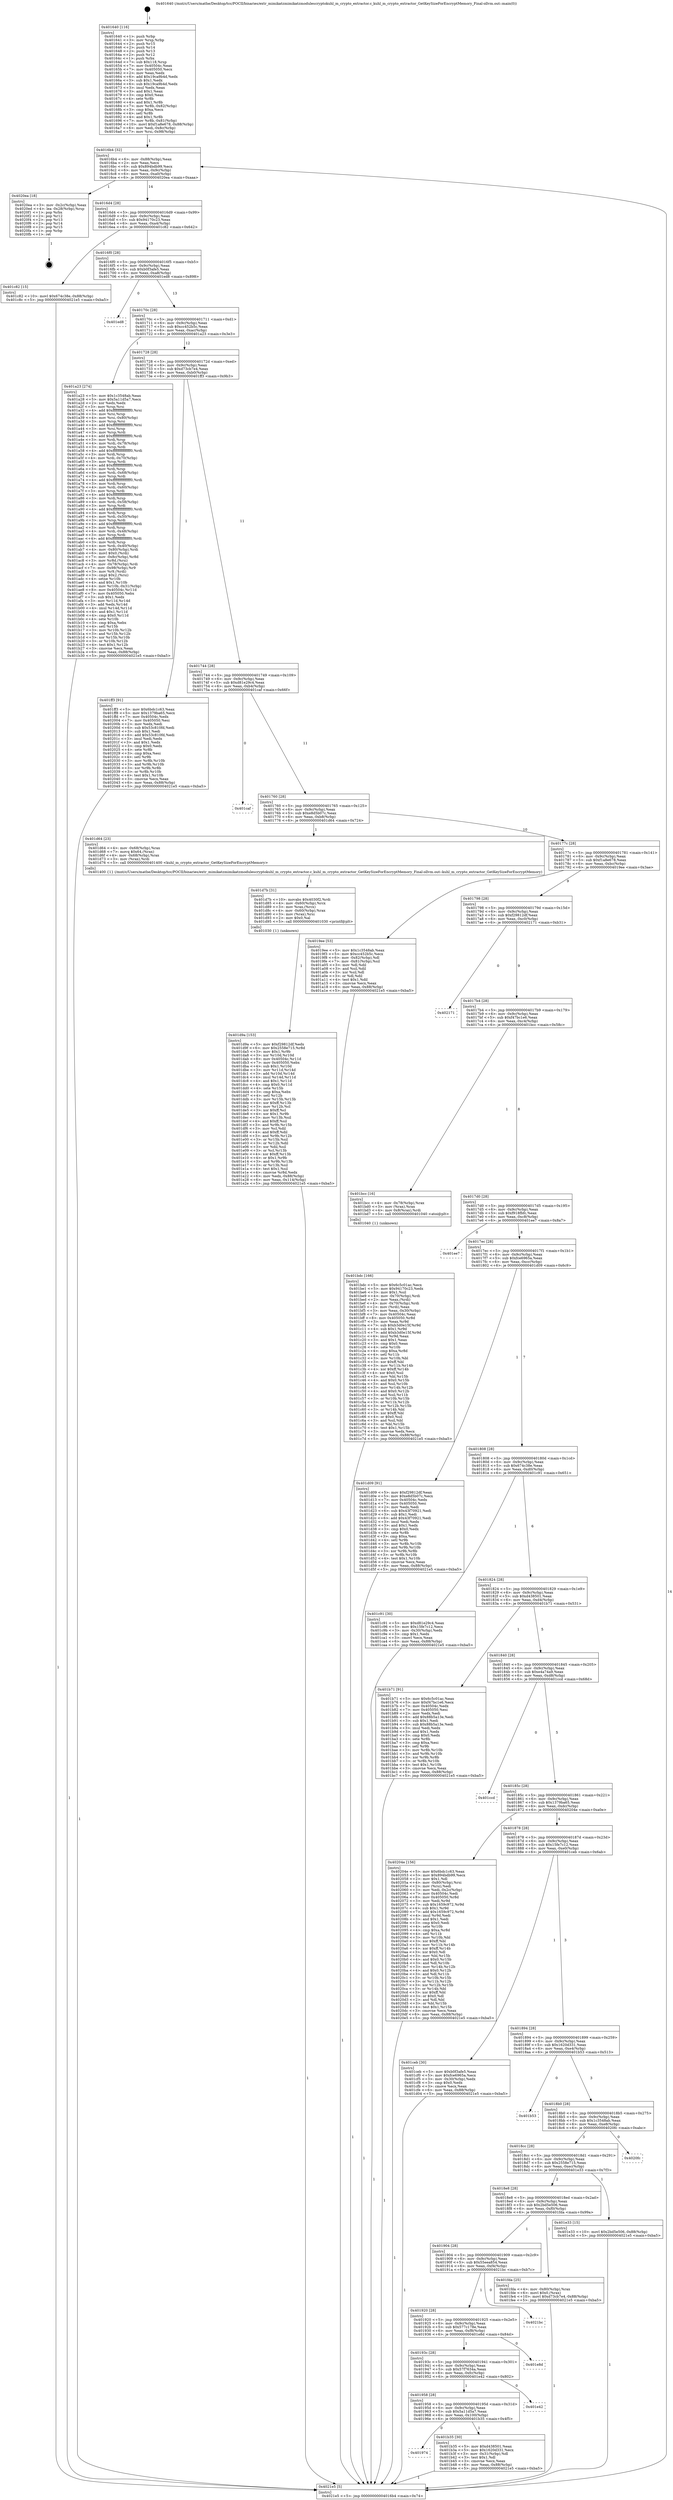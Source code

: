 digraph "0x401640" {
  label = "0x401640 (/mnt/c/Users/mathe/Desktop/tcc/POCII/binaries/extr_mimikatzmimikatzmodulescryptokuhl_m_crypto_extractor.c_kuhl_m_crypto_extractor_GetKeySizeForEncryptMemory_Final-ollvm.out::main(0))"
  labelloc = "t"
  node[shape=record]

  Entry [label="",width=0.3,height=0.3,shape=circle,fillcolor=black,style=filled]
  "0x4016b4" [label="{
     0x4016b4 [32]\l
     | [instrs]\l
     &nbsp;&nbsp;0x4016b4 \<+6\>: mov -0x88(%rbp),%eax\l
     &nbsp;&nbsp;0x4016ba \<+2\>: mov %eax,%ecx\l
     &nbsp;&nbsp;0x4016bc \<+6\>: sub $0x894bdb99,%ecx\l
     &nbsp;&nbsp;0x4016c2 \<+6\>: mov %eax,-0x9c(%rbp)\l
     &nbsp;&nbsp;0x4016c8 \<+6\>: mov %ecx,-0xa0(%rbp)\l
     &nbsp;&nbsp;0x4016ce \<+6\>: je 00000000004020ea \<main+0xaaa\>\l
  }"]
  "0x4020ea" [label="{
     0x4020ea [18]\l
     | [instrs]\l
     &nbsp;&nbsp;0x4020ea \<+3\>: mov -0x2c(%rbp),%eax\l
     &nbsp;&nbsp;0x4020ed \<+4\>: lea -0x28(%rbp),%rsp\l
     &nbsp;&nbsp;0x4020f1 \<+1\>: pop %rbx\l
     &nbsp;&nbsp;0x4020f2 \<+2\>: pop %r12\l
     &nbsp;&nbsp;0x4020f4 \<+2\>: pop %r13\l
     &nbsp;&nbsp;0x4020f6 \<+2\>: pop %r14\l
     &nbsp;&nbsp;0x4020f8 \<+2\>: pop %r15\l
     &nbsp;&nbsp;0x4020fa \<+1\>: pop %rbp\l
     &nbsp;&nbsp;0x4020fb \<+1\>: ret\l
  }"]
  "0x4016d4" [label="{
     0x4016d4 [28]\l
     | [instrs]\l
     &nbsp;&nbsp;0x4016d4 \<+5\>: jmp 00000000004016d9 \<main+0x99\>\l
     &nbsp;&nbsp;0x4016d9 \<+6\>: mov -0x9c(%rbp),%eax\l
     &nbsp;&nbsp;0x4016df \<+5\>: sub $0x94170c23,%eax\l
     &nbsp;&nbsp;0x4016e4 \<+6\>: mov %eax,-0xa4(%rbp)\l
     &nbsp;&nbsp;0x4016ea \<+6\>: je 0000000000401c82 \<main+0x642\>\l
  }"]
  Exit [label="",width=0.3,height=0.3,shape=circle,fillcolor=black,style=filled,peripheries=2]
  "0x401c82" [label="{
     0x401c82 [15]\l
     | [instrs]\l
     &nbsp;&nbsp;0x401c82 \<+10\>: movl $0x674c38e,-0x88(%rbp)\l
     &nbsp;&nbsp;0x401c8c \<+5\>: jmp 00000000004021e5 \<main+0xba5\>\l
  }"]
  "0x4016f0" [label="{
     0x4016f0 [28]\l
     | [instrs]\l
     &nbsp;&nbsp;0x4016f0 \<+5\>: jmp 00000000004016f5 \<main+0xb5\>\l
     &nbsp;&nbsp;0x4016f5 \<+6\>: mov -0x9c(%rbp),%eax\l
     &nbsp;&nbsp;0x4016fb \<+5\>: sub $0xb0f3afe5,%eax\l
     &nbsp;&nbsp;0x401700 \<+6\>: mov %eax,-0xa8(%rbp)\l
     &nbsp;&nbsp;0x401706 \<+6\>: je 0000000000401ed8 \<main+0x898\>\l
  }"]
  "0x401d9a" [label="{
     0x401d9a [153]\l
     | [instrs]\l
     &nbsp;&nbsp;0x401d9a \<+5\>: mov $0xf29812df,%edx\l
     &nbsp;&nbsp;0x401d9f \<+6\>: mov $0x2558e715,%r8d\l
     &nbsp;&nbsp;0x401da5 \<+3\>: mov $0x1,%r9b\l
     &nbsp;&nbsp;0x401da8 \<+3\>: xor %r10d,%r10d\l
     &nbsp;&nbsp;0x401dab \<+8\>: mov 0x40504c,%r11d\l
     &nbsp;&nbsp;0x401db3 \<+7\>: mov 0x405050,%ebx\l
     &nbsp;&nbsp;0x401dba \<+4\>: sub $0x1,%r10d\l
     &nbsp;&nbsp;0x401dbe \<+3\>: mov %r11d,%r14d\l
     &nbsp;&nbsp;0x401dc1 \<+3\>: add %r10d,%r14d\l
     &nbsp;&nbsp;0x401dc4 \<+4\>: imul %r14d,%r11d\l
     &nbsp;&nbsp;0x401dc8 \<+4\>: and $0x1,%r11d\l
     &nbsp;&nbsp;0x401dcc \<+4\>: cmp $0x0,%r11d\l
     &nbsp;&nbsp;0x401dd0 \<+4\>: sete %r15b\l
     &nbsp;&nbsp;0x401dd4 \<+3\>: cmp $0xa,%ebx\l
     &nbsp;&nbsp;0x401dd7 \<+4\>: setl %r12b\l
     &nbsp;&nbsp;0x401ddb \<+3\>: mov %r15b,%r13b\l
     &nbsp;&nbsp;0x401dde \<+4\>: xor $0xff,%r13b\l
     &nbsp;&nbsp;0x401de2 \<+3\>: mov %r12b,%cl\l
     &nbsp;&nbsp;0x401de5 \<+3\>: xor $0xff,%cl\l
     &nbsp;&nbsp;0x401de8 \<+4\>: xor $0x1,%r9b\l
     &nbsp;&nbsp;0x401dec \<+3\>: mov %r13b,%sil\l
     &nbsp;&nbsp;0x401def \<+4\>: and $0xff,%sil\l
     &nbsp;&nbsp;0x401df3 \<+3\>: and %r9b,%r15b\l
     &nbsp;&nbsp;0x401df6 \<+3\>: mov %cl,%dil\l
     &nbsp;&nbsp;0x401df9 \<+4\>: and $0xff,%dil\l
     &nbsp;&nbsp;0x401dfd \<+3\>: and %r9b,%r12b\l
     &nbsp;&nbsp;0x401e00 \<+3\>: or %r15b,%sil\l
     &nbsp;&nbsp;0x401e03 \<+3\>: or %r12b,%dil\l
     &nbsp;&nbsp;0x401e06 \<+3\>: xor %dil,%sil\l
     &nbsp;&nbsp;0x401e09 \<+3\>: or %cl,%r13b\l
     &nbsp;&nbsp;0x401e0c \<+4\>: xor $0xff,%r13b\l
     &nbsp;&nbsp;0x401e10 \<+4\>: or $0x1,%r9b\l
     &nbsp;&nbsp;0x401e14 \<+3\>: and %r9b,%r13b\l
     &nbsp;&nbsp;0x401e17 \<+3\>: or %r13b,%sil\l
     &nbsp;&nbsp;0x401e1a \<+4\>: test $0x1,%sil\l
     &nbsp;&nbsp;0x401e1e \<+4\>: cmovne %r8d,%edx\l
     &nbsp;&nbsp;0x401e22 \<+6\>: mov %edx,-0x88(%rbp)\l
     &nbsp;&nbsp;0x401e28 \<+6\>: mov %eax,-0x114(%rbp)\l
     &nbsp;&nbsp;0x401e2e \<+5\>: jmp 00000000004021e5 \<main+0xba5\>\l
  }"]
  "0x401ed8" [label="{
     0x401ed8\l
  }", style=dashed]
  "0x40170c" [label="{
     0x40170c [28]\l
     | [instrs]\l
     &nbsp;&nbsp;0x40170c \<+5\>: jmp 0000000000401711 \<main+0xd1\>\l
     &nbsp;&nbsp;0x401711 \<+6\>: mov -0x9c(%rbp),%eax\l
     &nbsp;&nbsp;0x401717 \<+5\>: sub $0xcc452b5c,%eax\l
     &nbsp;&nbsp;0x40171c \<+6\>: mov %eax,-0xac(%rbp)\l
     &nbsp;&nbsp;0x401722 \<+6\>: je 0000000000401a23 \<main+0x3e3\>\l
  }"]
  "0x401d7b" [label="{
     0x401d7b [31]\l
     | [instrs]\l
     &nbsp;&nbsp;0x401d7b \<+10\>: movabs $0x4030f2,%rdi\l
     &nbsp;&nbsp;0x401d85 \<+4\>: mov -0x60(%rbp),%rcx\l
     &nbsp;&nbsp;0x401d89 \<+3\>: mov %rax,(%rcx)\l
     &nbsp;&nbsp;0x401d8c \<+4\>: mov -0x60(%rbp),%rax\l
     &nbsp;&nbsp;0x401d90 \<+3\>: mov (%rax),%rsi\l
     &nbsp;&nbsp;0x401d93 \<+2\>: mov $0x0,%al\l
     &nbsp;&nbsp;0x401d95 \<+5\>: call 0000000000401030 \<printf@plt\>\l
     | [calls]\l
     &nbsp;&nbsp;0x401030 \{1\} (unknown)\l
  }"]
  "0x401a23" [label="{
     0x401a23 [274]\l
     | [instrs]\l
     &nbsp;&nbsp;0x401a23 \<+5\>: mov $0x1c3548ab,%eax\l
     &nbsp;&nbsp;0x401a28 \<+5\>: mov $0x5a11d5a7,%ecx\l
     &nbsp;&nbsp;0x401a2d \<+2\>: xor %edx,%edx\l
     &nbsp;&nbsp;0x401a2f \<+3\>: mov %rsp,%rsi\l
     &nbsp;&nbsp;0x401a32 \<+4\>: add $0xfffffffffffffff0,%rsi\l
     &nbsp;&nbsp;0x401a36 \<+3\>: mov %rsi,%rsp\l
     &nbsp;&nbsp;0x401a39 \<+4\>: mov %rsi,-0x80(%rbp)\l
     &nbsp;&nbsp;0x401a3d \<+3\>: mov %rsp,%rsi\l
     &nbsp;&nbsp;0x401a40 \<+4\>: add $0xfffffffffffffff0,%rsi\l
     &nbsp;&nbsp;0x401a44 \<+3\>: mov %rsi,%rsp\l
     &nbsp;&nbsp;0x401a47 \<+3\>: mov %rsp,%rdi\l
     &nbsp;&nbsp;0x401a4a \<+4\>: add $0xfffffffffffffff0,%rdi\l
     &nbsp;&nbsp;0x401a4e \<+3\>: mov %rdi,%rsp\l
     &nbsp;&nbsp;0x401a51 \<+4\>: mov %rdi,-0x78(%rbp)\l
     &nbsp;&nbsp;0x401a55 \<+3\>: mov %rsp,%rdi\l
     &nbsp;&nbsp;0x401a58 \<+4\>: add $0xfffffffffffffff0,%rdi\l
     &nbsp;&nbsp;0x401a5c \<+3\>: mov %rdi,%rsp\l
     &nbsp;&nbsp;0x401a5f \<+4\>: mov %rdi,-0x70(%rbp)\l
     &nbsp;&nbsp;0x401a63 \<+3\>: mov %rsp,%rdi\l
     &nbsp;&nbsp;0x401a66 \<+4\>: add $0xfffffffffffffff0,%rdi\l
     &nbsp;&nbsp;0x401a6a \<+3\>: mov %rdi,%rsp\l
     &nbsp;&nbsp;0x401a6d \<+4\>: mov %rdi,-0x68(%rbp)\l
     &nbsp;&nbsp;0x401a71 \<+3\>: mov %rsp,%rdi\l
     &nbsp;&nbsp;0x401a74 \<+4\>: add $0xfffffffffffffff0,%rdi\l
     &nbsp;&nbsp;0x401a78 \<+3\>: mov %rdi,%rsp\l
     &nbsp;&nbsp;0x401a7b \<+4\>: mov %rdi,-0x60(%rbp)\l
     &nbsp;&nbsp;0x401a7f \<+3\>: mov %rsp,%rdi\l
     &nbsp;&nbsp;0x401a82 \<+4\>: add $0xfffffffffffffff0,%rdi\l
     &nbsp;&nbsp;0x401a86 \<+3\>: mov %rdi,%rsp\l
     &nbsp;&nbsp;0x401a89 \<+4\>: mov %rdi,-0x58(%rbp)\l
     &nbsp;&nbsp;0x401a8d \<+3\>: mov %rsp,%rdi\l
     &nbsp;&nbsp;0x401a90 \<+4\>: add $0xfffffffffffffff0,%rdi\l
     &nbsp;&nbsp;0x401a94 \<+3\>: mov %rdi,%rsp\l
     &nbsp;&nbsp;0x401a97 \<+4\>: mov %rdi,-0x50(%rbp)\l
     &nbsp;&nbsp;0x401a9b \<+3\>: mov %rsp,%rdi\l
     &nbsp;&nbsp;0x401a9e \<+4\>: add $0xfffffffffffffff0,%rdi\l
     &nbsp;&nbsp;0x401aa2 \<+3\>: mov %rdi,%rsp\l
     &nbsp;&nbsp;0x401aa5 \<+4\>: mov %rdi,-0x48(%rbp)\l
     &nbsp;&nbsp;0x401aa9 \<+3\>: mov %rsp,%rdi\l
     &nbsp;&nbsp;0x401aac \<+4\>: add $0xfffffffffffffff0,%rdi\l
     &nbsp;&nbsp;0x401ab0 \<+3\>: mov %rdi,%rsp\l
     &nbsp;&nbsp;0x401ab3 \<+4\>: mov %rdi,-0x40(%rbp)\l
     &nbsp;&nbsp;0x401ab7 \<+4\>: mov -0x80(%rbp),%rdi\l
     &nbsp;&nbsp;0x401abb \<+6\>: movl $0x0,(%rdi)\l
     &nbsp;&nbsp;0x401ac1 \<+7\>: mov -0x8c(%rbp),%r8d\l
     &nbsp;&nbsp;0x401ac8 \<+3\>: mov %r8d,(%rsi)\l
     &nbsp;&nbsp;0x401acb \<+4\>: mov -0x78(%rbp),%rdi\l
     &nbsp;&nbsp;0x401acf \<+7\>: mov -0x98(%rbp),%r9\l
     &nbsp;&nbsp;0x401ad6 \<+3\>: mov %r9,(%rdi)\l
     &nbsp;&nbsp;0x401ad9 \<+3\>: cmpl $0x2,(%rsi)\l
     &nbsp;&nbsp;0x401adc \<+4\>: setne %r10b\l
     &nbsp;&nbsp;0x401ae0 \<+4\>: and $0x1,%r10b\l
     &nbsp;&nbsp;0x401ae4 \<+4\>: mov %r10b,-0x31(%rbp)\l
     &nbsp;&nbsp;0x401ae8 \<+8\>: mov 0x40504c,%r11d\l
     &nbsp;&nbsp;0x401af0 \<+7\>: mov 0x405050,%ebx\l
     &nbsp;&nbsp;0x401af7 \<+3\>: sub $0x1,%edx\l
     &nbsp;&nbsp;0x401afa \<+3\>: mov %r11d,%r14d\l
     &nbsp;&nbsp;0x401afd \<+3\>: add %edx,%r14d\l
     &nbsp;&nbsp;0x401b00 \<+4\>: imul %r14d,%r11d\l
     &nbsp;&nbsp;0x401b04 \<+4\>: and $0x1,%r11d\l
     &nbsp;&nbsp;0x401b08 \<+4\>: cmp $0x0,%r11d\l
     &nbsp;&nbsp;0x401b0c \<+4\>: sete %r10b\l
     &nbsp;&nbsp;0x401b10 \<+3\>: cmp $0xa,%ebx\l
     &nbsp;&nbsp;0x401b13 \<+4\>: setl %r15b\l
     &nbsp;&nbsp;0x401b17 \<+3\>: mov %r10b,%r12b\l
     &nbsp;&nbsp;0x401b1a \<+3\>: and %r15b,%r12b\l
     &nbsp;&nbsp;0x401b1d \<+3\>: xor %r15b,%r10b\l
     &nbsp;&nbsp;0x401b20 \<+3\>: or %r10b,%r12b\l
     &nbsp;&nbsp;0x401b23 \<+4\>: test $0x1,%r12b\l
     &nbsp;&nbsp;0x401b27 \<+3\>: cmovne %ecx,%eax\l
     &nbsp;&nbsp;0x401b2a \<+6\>: mov %eax,-0x88(%rbp)\l
     &nbsp;&nbsp;0x401b30 \<+5\>: jmp 00000000004021e5 \<main+0xba5\>\l
  }"]
  "0x401728" [label="{
     0x401728 [28]\l
     | [instrs]\l
     &nbsp;&nbsp;0x401728 \<+5\>: jmp 000000000040172d \<main+0xed\>\l
     &nbsp;&nbsp;0x40172d \<+6\>: mov -0x9c(%rbp),%eax\l
     &nbsp;&nbsp;0x401733 \<+5\>: sub $0xd73cb7e4,%eax\l
     &nbsp;&nbsp;0x401738 \<+6\>: mov %eax,-0xb0(%rbp)\l
     &nbsp;&nbsp;0x40173e \<+6\>: je 0000000000401ff3 \<main+0x9b3\>\l
  }"]
  "0x401bdc" [label="{
     0x401bdc [166]\l
     | [instrs]\l
     &nbsp;&nbsp;0x401bdc \<+5\>: mov $0x6c5c01ac,%ecx\l
     &nbsp;&nbsp;0x401be1 \<+5\>: mov $0x94170c23,%edx\l
     &nbsp;&nbsp;0x401be6 \<+3\>: mov $0x1,%sil\l
     &nbsp;&nbsp;0x401be9 \<+4\>: mov -0x70(%rbp),%rdi\l
     &nbsp;&nbsp;0x401bed \<+2\>: mov %eax,(%rdi)\l
     &nbsp;&nbsp;0x401bef \<+4\>: mov -0x70(%rbp),%rdi\l
     &nbsp;&nbsp;0x401bf3 \<+2\>: mov (%rdi),%eax\l
     &nbsp;&nbsp;0x401bf5 \<+3\>: mov %eax,-0x30(%rbp)\l
     &nbsp;&nbsp;0x401bf8 \<+7\>: mov 0x40504c,%eax\l
     &nbsp;&nbsp;0x401bff \<+8\>: mov 0x405050,%r8d\l
     &nbsp;&nbsp;0x401c07 \<+3\>: mov %eax,%r9d\l
     &nbsp;&nbsp;0x401c0a \<+7\>: sub $0xb3d0e15f,%r9d\l
     &nbsp;&nbsp;0x401c11 \<+4\>: sub $0x1,%r9d\l
     &nbsp;&nbsp;0x401c15 \<+7\>: add $0xb3d0e15f,%r9d\l
     &nbsp;&nbsp;0x401c1c \<+4\>: imul %r9d,%eax\l
     &nbsp;&nbsp;0x401c20 \<+3\>: and $0x1,%eax\l
     &nbsp;&nbsp;0x401c23 \<+3\>: cmp $0x0,%eax\l
     &nbsp;&nbsp;0x401c26 \<+4\>: sete %r10b\l
     &nbsp;&nbsp;0x401c2a \<+4\>: cmp $0xa,%r8d\l
     &nbsp;&nbsp;0x401c2e \<+4\>: setl %r11b\l
     &nbsp;&nbsp;0x401c32 \<+3\>: mov %r10b,%bl\l
     &nbsp;&nbsp;0x401c35 \<+3\>: xor $0xff,%bl\l
     &nbsp;&nbsp;0x401c38 \<+3\>: mov %r11b,%r14b\l
     &nbsp;&nbsp;0x401c3b \<+4\>: xor $0xff,%r14b\l
     &nbsp;&nbsp;0x401c3f \<+4\>: xor $0x0,%sil\l
     &nbsp;&nbsp;0x401c43 \<+3\>: mov %bl,%r15b\l
     &nbsp;&nbsp;0x401c46 \<+4\>: and $0x0,%r15b\l
     &nbsp;&nbsp;0x401c4a \<+3\>: and %sil,%r10b\l
     &nbsp;&nbsp;0x401c4d \<+3\>: mov %r14b,%r12b\l
     &nbsp;&nbsp;0x401c50 \<+4\>: and $0x0,%r12b\l
     &nbsp;&nbsp;0x401c54 \<+3\>: and %sil,%r11b\l
     &nbsp;&nbsp;0x401c57 \<+3\>: or %r10b,%r15b\l
     &nbsp;&nbsp;0x401c5a \<+3\>: or %r11b,%r12b\l
     &nbsp;&nbsp;0x401c5d \<+3\>: xor %r12b,%r15b\l
     &nbsp;&nbsp;0x401c60 \<+3\>: or %r14b,%bl\l
     &nbsp;&nbsp;0x401c63 \<+3\>: xor $0xff,%bl\l
     &nbsp;&nbsp;0x401c66 \<+4\>: or $0x0,%sil\l
     &nbsp;&nbsp;0x401c6a \<+3\>: and %sil,%bl\l
     &nbsp;&nbsp;0x401c6d \<+3\>: or %bl,%r15b\l
     &nbsp;&nbsp;0x401c70 \<+4\>: test $0x1,%r15b\l
     &nbsp;&nbsp;0x401c74 \<+3\>: cmovne %edx,%ecx\l
     &nbsp;&nbsp;0x401c77 \<+6\>: mov %ecx,-0x88(%rbp)\l
     &nbsp;&nbsp;0x401c7d \<+5\>: jmp 00000000004021e5 \<main+0xba5\>\l
  }"]
  "0x401ff3" [label="{
     0x401ff3 [91]\l
     | [instrs]\l
     &nbsp;&nbsp;0x401ff3 \<+5\>: mov $0x6bdc1c63,%eax\l
     &nbsp;&nbsp;0x401ff8 \<+5\>: mov $0x1379ba65,%ecx\l
     &nbsp;&nbsp;0x401ffd \<+7\>: mov 0x40504c,%edx\l
     &nbsp;&nbsp;0x402004 \<+7\>: mov 0x405050,%esi\l
     &nbsp;&nbsp;0x40200b \<+2\>: mov %edx,%edi\l
     &nbsp;&nbsp;0x40200d \<+6\>: sub $0x53c810fd,%edi\l
     &nbsp;&nbsp;0x402013 \<+3\>: sub $0x1,%edi\l
     &nbsp;&nbsp;0x402016 \<+6\>: add $0x53c810fd,%edi\l
     &nbsp;&nbsp;0x40201c \<+3\>: imul %edi,%edx\l
     &nbsp;&nbsp;0x40201f \<+3\>: and $0x1,%edx\l
     &nbsp;&nbsp;0x402022 \<+3\>: cmp $0x0,%edx\l
     &nbsp;&nbsp;0x402025 \<+4\>: sete %r8b\l
     &nbsp;&nbsp;0x402029 \<+3\>: cmp $0xa,%esi\l
     &nbsp;&nbsp;0x40202c \<+4\>: setl %r9b\l
     &nbsp;&nbsp;0x402030 \<+3\>: mov %r8b,%r10b\l
     &nbsp;&nbsp;0x402033 \<+3\>: and %r9b,%r10b\l
     &nbsp;&nbsp;0x402036 \<+3\>: xor %r9b,%r8b\l
     &nbsp;&nbsp;0x402039 \<+3\>: or %r8b,%r10b\l
     &nbsp;&nbsp;0x40203c \<+4\>: test $0x1,%r10b\l
     &nbsp;&nbsp;0x402040 \<+3\>: cmovne %ecx,%eax\l
     &nbsp;&nbsp;0x402043 \<+6\>: mov %eax,-0x88(%rbp)\l
     &nbsp;&nbsp;0x402049 \<+5\>: jmp 00000000004021e5 \<main+0xba5\>\l
  }"]
  "0x401744" [label="{
     0x401744 [28]\l
     | [instrs]\l
     &nbsp;&nbsp;0x401744 \<+5\>: jmp 0000000000401749 \<main+0x109\>\l
     &nbsp;&nbsp;0x401749 \<+6\>: mov -0x9c(%rbp),%eax\l
     &nbsp;&nbsp;0x40174f \<+5\>: sub $0xd81e29c4,%eax\l
     &nbsp;&nbsp;0x401754 \<+6\>: mov %eax,-0xb4(%rbp)\l
     &nbsp;&nbsp;0x40175a \<+6\>: je 0000000000401caf \<main+0x66f\>\l
  }"]
  "0x401974" [label="{
     0x401974\l
  }", style=dashed]
  "0x401caf" [label="{
     0x401caf\l
  }", style=dashed]
  "0x401760" [label="{
     0x401760 [28]\l
     | [instrs]\l
     &nbsp;&nbsp;0x401760 \<+5\>: jmp 0000000000401765 \<main+0x125\>\l
     &nbsp;&nbsp;0x401765 \<+6\>: mov -0x9c(%rbp),%eax\l
     &nbsp;&nbsp;0x40176b \<+5\>: sub $0xe8d5b07c,%eax\l
     &nbsp;&nbsp;0x401770 \<+6\>: mov %eax,-0xb8(%rbp)\l
     &nbsp;&nbsp;0x401776 \<+6\>: je 0000000000401d64 \<main+0x724\>\l
  }"]
  "0x401b35" [label="{
     0x401b35 [30]\l
     | [instrs]\l
     &nbsp;&nbsp;0x401b35 \<+5\>: mov $0xd438501,%eax\l
     &nbsp;&nbsp;0x401b3a \<+5\>: mov $0x1620d331,%ecx\l
     &nbsp;&nbsp;0x401b3f \<+3\>: mov -0x31(%rbp),%dl\l
     &nbsp;&nbsp;0x401b42 \<+3\>: test $0x1,%dl\l
     &nbsp;&nbsp;0x401b45 \<+3\>: cmovne %ecx,%eax\l
     &nbsp;&nbsp;0x401b48 \<+6\>: mov %eax,-0x88(%rbp)\l
     &nbsp;&nbsp;0x401b4e \<+5\>: jmp 00000000004021e5 \<main+0xba5\>\l
  }"]
  "0x401d64" [label="{
     0x401d64 [23]\l
     | [instrs]\l
     &nbsp;&nbsp;0x401d64 \<+4\>: mov -0x68(%rbp),%rax\l
     &nbsp;&nbsp;0x401d68 \<+7\>: movq $0x64,(%rax)\l
     &nbsp;&nbsp;0x401d6f \<+4\>: mov -0x68(%rbp),%rax\l
     &nbsp;&nbsp;0x401d73 \<+3\>: mov (%rax),%rdi\l
     &nbsp;&nbsp;0x401d76 \<+5\>: call 0000000000401400 \<kuhl_m_crypto_extractor_GetKeySizeForEncryptMemory\>\l
     | [calls]\l
     &nbsp;&nbsp;0x401400 \{1\} (/mnt/c/Users/mathe/Desktop/tcc/POCII/binaries/extr_mimikatzmimikatzmodulescryptokuhl_m_crypto_extractor.c_kuhl_m_crypto_extractor_GetKeySizeForEncryptMemory_Final-ollvm.out::kuhl_m_crypto_extractor_GetKeySizeForEncryptMemory)\l
  }"]
  "0x40177c" [label="{
     0x40177c [28]\l
     | [instrs]\l
     &nbsp;&nbsp;0x40177c \<+5\>: jmp 0000000000401781 \<main+0x141\>\l
     &nbsp;&nbsp;0x401781 \<+6\>: mov -0x9c(%rbp),%eax\l
     &nbsp;&nbsp;0x401787 \<+5\>: sub $0xf1a8e678,%eax\l
     &nbsp;&nbsp;0x40178c \<+6\>: mov %eax,-0xbc(%rbp)\l
     &nbsp;&nbsp;0x401792 \<+6\>: je 00000000004019ee \<main+0x3ae\>\l
  }"]
  "0x401958" [label="{
     0x401958 [28]\l
     | [instrs]\l
     &nbsp;&nbsp;0x401958 \<+5\>: jmp 000000000040195d \<main+0x31d\>\l
     &nbsp;&nbsp;0x40195d \<+6\>: mov -0x9c(%rbp),%eax\l
     &nbsp;&nbsp;0x401963 \<+5\>: sub $0x5a11d5a7,%eax\l
     &nbsp;&nbsp;0x401968 \<+6\>: mov %eax,-0x100(%rbp)\l
     &nbsp;&nbsp;0x40196e \<+6\>: je 0000000000401b35 \<main+0x4f5\>\l
  }"]
  "0x4019ee" [label="{
     0x4019ee [53]\l
     | [instrs]\l
     &nbsp;&nbsp;0x4019ee \<+5\>: mov $0x1c3548ab,%eax\l
     &nbsp;&nbsp;0x4019f3 \<+5\>: mov $0xcc452b5c,%ecx\l
     &nbsp;&nbsp;0x4019f8 \<+6\>: mov -0x82(%rbp),%dl\l
     &nbsp;&nbsp;0x4019fe \<+7\>: mov -0x81(%rbp),%sil\l
     &nbsp;&nbsp;0x401a05 \<+3\>: mov %dl,%dil\l
     &nbsp;&nbsp;0x401a08 \<+3\>: and %sil,%dil\l
     &nbsp;&nbsp;0x401a0b \<+3\>: xor %sil,%dl\l
     &nbsp;&nbsp;0x401a0e \<+3\>: or %dl,%dil\l
     &nbsp;&nbsp;0x401a11 \<+4\>: test $0x1,%dil\l
     &nbsp;&nbsp;0x401a15 \<+3\>: cmovne %ecx,%eax\l
     &nbsp;&nbsp;0x401a18 \<+6\>: mov %eax,-0x88(%rbp)\l
     &nbsp;&nbsp;0x401a1e \<+5\>: jmp 00000000004021e5 \<main+0xba5\>\l
  }"]
  "0x401798" [label="{
     0x401798 [28]\l
     | [instrs]\l
     &nbsp;&nbsp;0x401798 \<+5\>: jmp 000000000040179d \<main+0x15d\>\l
     &nbsp;&nbsp;0x40179d \<+6\>: mov -0x9c(%rbp),%eax\l
     &nbsp;&nbsp;0x4017a3 \<+5\>: sub $0xf29812df,%eax\l
     &nbsp;&nbsp;0x4017a8 \<+6\>: mov %eax,-0xc0(%rbp)\l
     &nbsp;&nbsp;0x4017ae \<+6\>: je 0000000000402171 \<main+0xb31\>\l
  }"]
  "0x4021e5" [label="{
     0x4021e5 [5]\l
     | [instrs]\l
     &nbsp;&nbsp;0x4021e5 \<+5\>: jmp 00000000004016b4 \<main+0x74\>\l
  }"]
  "0x401640" [label="{
     0x401640 [116]\l
     | [instrs]\l
     &nbsp;&nbsp;0x401640 \<+1\>: push %rbp\l
     &nbsp;&nbsp;0x401641 \<+3\>: mov %rsp,%rbp\l
     &nbsp;&nbsp;0x401644 \<+2\>: push %r15\l
     &nbsp;&nbsp;0x401646 \<+2\>: push %r14\l
     &nbsp;&nbsp;0x401648 \<+2\>: push %r13\l
     &nbsp;&nbsp;0x40164a \<+2\>: push %r12\l
     &nbsp;&nbsp;0x40164c \<+1\>: push %rbx\l
     &nbsp;&nbsp;0x40164d \<+7\>: sub $0x118,%rsp\l
     &nbsp;&nbsp;0x401654 \<+7\>: mov 0x40504c,%eax\l
     &nbsp;&nbsp;0x40165b \<+7\>: mov 0x405050,%ecx\l
     &nbsp;&nbsp;0x401662 \<+2\>: mov %eax,%edx\l
     &nbsp;&nbsp;0x401664 \<+6\>: add $0x19ca9b4d,%edx\l
     &nbsp;&nbsp;0x40166a \<+3\>: sub $0x1,%edx\l
     &nbsp;&nbsp;0x40166d \<+6\>: sub $0x19ca9b4d,%edx\l
     &nbsp;&nbsp;0x401673 \<+3\>: imul %edx,%eax\l
     &nbsp;&nbsp;0x401676 \<+3\>: and $0x1,%eax\l
     &nbsp;&nbsp;0x401679 \<+3\>: cmp $0x0,%eax\l
     &nbsp;&nbsp;0x40167c \<+4\>: sete %r8b\l
     &nbsp;&nbsp;0x401680 \<+4\>: and $0x1,%r8b\l
     &nbsp;&nbsp;0x401684 \<+7\>: mov %r8b,-0x82(%rbp)\l
     &nbsp;&nbsp;0x40168b \<+3\>: cmp $0xa,%ecx\l
     &nbsp;&nbsp;0x40168e \<+4\>: setl %r8b\l
     &nbsp;&nbsp;0x401692 \<+4\>: and $0x1,%r8b\l
     &nbsp;&nbsp;0x401696 \<+7\>: mov %r8b,-0x81(%rbp)\l
     &nbsp;&nbsp;0x40169d \<+10\>: movl $0xf1a8e678,-0x88(%rbp)\l
     &nbsp;&nbsp;0x4016a7 \<+6\>: mov %edi,-0x8c(%rbp)\l
     &nbsp;&nbsp;0x4016ad \<+7\>: mov %rsi,-0x98(%rbp)\l
  }"]
  "0x401e42" [label="{
     0x401e42\l
  }", style=dashed]
  "0x40193c" [label="{
     0x40193c [28]\l
     | [instrs]\l
     &nbsp;&nbsp;0x40193c \<+5\>: jmp 0000000000401941 \<main+0x301\>\l
     &nbsp;&nbsp;0x401941 \<+6\>: mov -0x9c(%rbp),%eax\l
     &nbsp;&nbsp;0x401947 \<+5\>: sub $0x57f7634a,%eax\l
     &nbsp;&nbsp;0x40194c \<+6\>: mov %eax,-0xfc(%rbp)\l
     &nbsp;&nbsp;0x401952 \<+6\>: je 0000000000401e42 \<main+0x802\>\l
  }"]
  "0x402171" [label="{
     0x402171\l
  }", style=dashed]
  "0x4017b4" [label="{
     0x4017b4 [28]\l
     | [instrs]\l
     &nbsp;&nbsp;0x4017b4 \<+5\>: jmp 00000000004017b9 \<main+0x179\>\l
     &nbsp;&nbsp;0x4017b9 \<+6\>: mov -0x9c(%rbp),%eax\l
     &nbsp;&nbsp;0x4017bf \<+5\>: sub $0xf47bc1e6,%eax\l
     &nbsp;&nbsp;0x4017c4 \<+6\>: mov %eax,-0xc4(%rbp)\l
     &nbsp;&nbsp;0x4017ca \<+6\>: je 0000000000401bcc \<main+0x58c\>\l
  }"]
  "0x401e8d" [label="{
     0x401e8d\l
  }", style=dashed]
  "0x401bcc" [label="{
     0x401bcc [16]\l
     | [instrs]\l
     &nbsp;&nbsp;0x401bcc \<+4\>: mov -0x78(%rbp),%rax\l
     &nbsp;&nbsp;0x401bd0 \<+3\>: mov (%rax),%rax\l
     &nbsp;&nbsp;0x401bd3 \<+4\>: mov 0x8(%rax),%rdi\l
     &nbsp;&nbsp;0x401bd7 \<+5\>: call 0000000000401040 \<atoi@plt\>\l
     | [calls]\l
     &nbsp;&nbsp;0x401040 \{1\} (unknown)\l
  }"]
  "0x4017d0" [label="{
     0x4017d0 [28]\l
     | [instrs]\l
     &nbsp;&nbsp;0x4017d0 \<+5\>: jmp 00000000004017d5 \<main+0x195\>\l
     &nbsp;&nbsp;0x4017d5 \<+6\>: mov -0x9c(%rbp),%eax\l
     &nbsp;&nbsp;0x4017db \<+5\>: sub $0xf918fbfc,%eax\l
     &nbsp;&nbsp;0x4017e0 \<+6\>: mov %eax,-0xc8(%rbp)\l
     &nbsp;&nbsp;0x4017e6 \<+6\>: je 0000000000401ee7 \<main+0x8a7\>\l
  }"]
  "0x401920" [label="{
     0x401920 [28]\l
     | [instrs]\l
     &nbsp;&nbsp;0x401920 \<+5\>: jmp 0000000000401925 \<main+0x2e5\>\l
     &nbsp;&nbsp;0x401925 \<+6\>: mov -0x9c(%rbp),%eax\l
     &nbsp;&nbsp;0x40192b \<+5\>: sub $0x577c178e,%eax\l
     &nbsp;&nbsp;0x401930 \<+6\>: mov %eax,-0xf8(%rbp)\l
     &nbsp;&nbsp;0x401936 \<+6\>: je 0000000000401e8d \<main+0x84d\>\l
  }"]
  "0x401ee7" [label="{
     0x401ee7\l
  }", style=dashed]
  "0x4017ec" [label="{
     0x4017ec [28]\l
     | [instrs]\l
     &nbsp;&nbsp;0x4017ec \<+5\>: jmp 00000000004017f1 \<main+0x1b1\>\l
     &nbsp;&nbsp;0x4017f1 \<+6\>: mov -0x9c(%rbp),%eax\l
     &nbsp;&nbsp;0x4017f7 \<+5\>: sub $0xfce6965a,%eax\l
     &nbsp;&nbsp;0x4017fc \<+6\>: mov %eax,-0xcc(%rbp)\l
     &nbsp;&nbsp;0x401802 \<+6\>: je 0000000000401d09 \<main+0x6c9\>\l
  }"]
  "0x4021bc" [label="{
     0x4021bc\l
  }", style=dashed]
  "0x401d09" [label="{
     0x401d09 [91]\l
     | [instrs]\l
     &nbsp;&nbsp;0x401d09 \<+5\>: mov $0xf29812df,%eax\l
     &nbsp;&nbsp;0x401d0e \<+5\>: mov $0xe8d5b07c,%ecx\l
     &nbsp;&nbsp;0x401d13 \<+7\>: mov 0x40504c,%edx\l
     &nbsp;&nbsp;0x401d1a \<+7\>: mov 0x405050,%esi\l
     &nbsp;&nbsp;0x401d21 \<+2\>: mov %edx,%edi\l
     &nbsp;&nbsp;0x401d23 \<+6\>: sub $0x43f70921,%edi\l
     &nbsp;&nbsp;0x401d29 \<+3\>: sub $0x1,%edi\l
     &nbsp;&nbsp;0x401d2c \<+6\>: add $0x43f70921,%edi\l
     &nbsp;&nbsp;0x401d32 \<+3\>: imul %edi,%edx\l
     &nbsp;&nbsp;0x401d35 \<+3\>: and $0x1,%edx\l
     &nbsp;&nbsp;0x401d38 \<+3\>: cmp $0x0,%edx\l
     &nbsp;&nbsp;0x401d3b \<+4\>: sete %r8b\l
     &nbsp;&nbsp;0x401d3f \<+3\>: cmp $0xa,%esi\l
     &nbsp;&nbsp;0x401d42 \<+4\>: setl %r9b\l
     &nbsp;&nbsp;0x401d46 \<+3\>: mov %r8b,%r10b\l
     &nbsp;&nbsp;0x401d49 \<+3\>: and %r9b,%r10b\l
     &nbsp;&nbsp;0x401d4c \<+3\>: xor %r9b,%r8b\l
     &nbsp;&nbsp;0x401d4f \<+3\>: or %r8b,%r10b\l
     &nbsp;&nbsp;0x401d52 \<+4\>: test $0x1,%r10b\l
     &nbsp;&nbsp;0x401d56 \<+3\>: cmovne %ecx,%eax\l
     &nbsp;&nbsp;0x401d59 \<+6\>: mov %eax,-0x88(%rbp)\l
     &nbsp;&nbsp;0x401d5f \<+5\>: jmp 00000000004021e5 \<main+0xba5\>\l
  }"]
  "0x401808" [label="{
     0x401808 [28]\l
     | [instrs]\l
     &nbsp;&nbsp;0x401808 \<+5\>: jmp 000000000040180d \<main+0x1cd\>\l
     &nbsp;&nbsp;0x40180d \<+6\>: mov -0x9c(%rbp),%eax\l
     &nbsp;&nbsp;0x401813 \<+5\>: sub $0x674c38e,%eax\l
     &nbsp;&nbsp;0x401818 \<+6\>: mov %eax,-0xd0(%rbp)\l
     &nbsp;&nbsp;0x40181e \<+6\>: je 0000000000401c91 \<main+0x651\>\l
  }"]
  "0x401904" [label="{
     0x401904 [28]\l
     | [instrs]\l
     &nbsp;&nbsp;0x401904 \<+5\>: jmp 0000000000401909 \<main+0x2c9\>\l
     &nbsp;&nbsp;0x401909 \<+6\>: mov -0x9c(%rbp),%eax\l
     &nbsp;&nbsp;0x40190f \<+5\>: sub $0x55eea854,%eax\l
     &nbsp;&nbsp;0x401914 \<+6\>: mov %eax,-0xf4(%rbp)\l
     &nbsp;&nbsp;0x40191a \<+6\>: je 00000000004021bc \<main+0xb7c\>\l
  }"]
  "0x401c91" [label="{
     0x401c91 [30]\l
     | [instrs]\l
     &nbsp;&nbsp;0x401c91 \<+5\>: mov $0xd81e29c4,%eax\l
     &nbsp;&nbsp;0x401c96 \<+5\>: mov $0x15fe7c12,%ecx\l
     &nbsp;&nbsp;0x401c9b \<+3\>: mov -0x30(%rbp),%edx\l
     &nbsp;&nbsp;0x401c9e \<+3\>: cmp $0x1,%edx\l
     &nbsp;&nbsp;0x401ca1 \<+3\>: cmovl %ecx,%eax\l
     &nbsp;&nbsp;0x401ca4 \<+6\>: mov %eax,-0x88(%rbp)\l
     &nbsp;&nbsp;0x401caa \<+5\>: jmp 00000000004021e5 \<main+0xba5\>\l
  }"]
  "0x401824" [label="{
     0x401824 [28]\l
     | [instrs]\l
     &nbsp;&nbsp;0x401824 \<+5\>: jmp 0000000000401829 \<main+0x1e9\>\l
     &nbsp;&nbsp;0x401829 \<+6\>: mov -0x9c(%rbp),%eax\l
     &nbsp;&nbsp;0x40182f \<+5\>: sub $0xd438501,%eax\l
     &nbsp;&nbsp;0x401834 \<+6\>: mov %eax,-0xd4(%rbp)\l
     &nbsp;&nbsp;0x40183a \<+6\>: je 0000000000401b71 \<main+0x531\>\l
  }"]
  "0x401fda" [label="{
     0x401fda [25]\l
     | [instrs]\l
     &nbsp;&nbsp;0x401fda \<+4\>: mov -0x80(%rbp),%rax\l
     &nbsp;&nbsp;0x401fde \<+6\>: movl $0x0,(%rax)\l
     &nbsp;&nbsp;0x401fe4 \<+10\>: movl $0xd73cb7e4,-0x88(%rbp)\l
     &nbsp;&nbsp;0x401fee \<+5\>: jmp 00000000004021e5 \<main+0xba5\>\l
  }"]
  "0x401b71" [label="{
     0x401b71 [91]\l
     | [instrs]\l
     &nbsp;&nbsp;0x401b71 \<+5\>: mov $0x6c5c01ac,%eax\l
     &nbsp;&nbsp;0x401b76 \<+5\>: mov $0xf47bc1e6,%ecx\l
     &nbsp;&nbsp;0x401b7b \<+7\>: mov 0x40504c,%edx\l
     &nbsp;&nbsp;0x401b82 \<+7\>: mov 0x405050,%esi\l
     &nbsp;&nbsp;0x401b89 \<+2\>: mov %edx,%edi\l
     &nbsp;&nbsp;0x401b8b \<+6\>: add $0x88b5a13e,%edi\l
     &nbsp;&nbsp;0x401b91 \<+3\>: sub $0x1,%edi\l
     &nbsp;&nbsp;0x401b94 \<+6\>: sub $0x88b5a13e,%edi\l
     &nbsp;&nbsp;0x401b9a \<+3\>: imul %edi,%edx\l
     &nbsp;&nbsp;0x401b9d \<+3\>: and $0x1,%edx\l
     &nbsp;&nbsp;0x401ba0 \<+3\>: cmp $0x0,%edx\l
     &nbsp;&nbsp;0x401ba3 \<+4\>: sete %r8b\l
     &nbsp;&nbsp;0x401ba7 \<+3\>: cmp $0xa,%esi\l
     &nbsp;&nbsp;0x401baa \<+4\>: setl %r9b\l
     &nbsp;&nbsp;0x401bae \<+3\>: mov %r8b,%r10b\l
     &nbsp;&nbsp;0x401bb1 \<+3\>: and %r9b,%r10b\l
     &nbsp;&nbsp;0x401bb4 \<+3\>: xor %r9b,%r8b\l
     &nbsp;&nbsp;0x401bb7 \<+3\>: or %r8b,%r10b\l
     &nbsp;&nbsp;0x401bba \<+4\>: test $0x1,%r10b\l
     &nbsp;&nbsp;0x401bbe \<+3\>: cmovne %ecx,%eax\l
     &nbsp;&nbsp;0x401bc1 \<+6\>: mov %eax,-0x88(%rbp)\l
     &nbsp;&nbsp;0x401bc7 \<+5\>: jmp 00000000004021e5 \<main+0xba5\>\l
  }"]
  "0x401840" [label="{
     0x401840 [28]\l
     | [instrs]\l
     &nbsp;&nbsp;0x401840 \<+5\>: jmp 0000000000401845 \<main+0x205\>\l
     &nbsp;&nbsp;0x401845 \<+6\>: mov -0x9c(%rbp),%eax\l
     &nbsp;&nbsp;0x40184b \<+5\>: sub $0xe4a74a9,%eax\l
     &nbsp;&nbsp;0x401850 \<+6\>: mov %eax,-0xd8(%rbp)\l
     &nbsp;&nbsp;0x401856 \<+6\>: je 0000000000401ccd \<main+0x68d\>\l
  }"]
  "0x4018e8" [label="{
     0x4018e8 [28]\l
     | [instrs]\l
     &nbsp;&nbsp;0x4018e8 \<+5\>: jmp 00000000004018ed \<main+0x2ad\>\l
     &nbsp;&nbsp;0x4018ed \<+6\>: mov -0x9c(%rbp),%eax\l
     &nbsp;&nbsp;0x4018f3 \<+5\>: sub $0x2bd5e506,%eax\l
     &nbsp;&nbsp;0x4018f8 \<+6\>: mov %eax,-0xf0(%rbp)\l
     &nbsp;&nbsp;0x4018fe \<+6\>: je 0000000000401fda \<main+0x99a\>\l
  }"]
  "0x401ccd" [label="{
     0x401ccd\l
  }", style=dashed]
  "0x40185c" [label="{
     0x40185c [28]\l
     | [instrs]\l
     &nbsp;&nbsp;0x40185c \<+5\>: jmp 0000000000401861 \<main+0x221\>\l
     &nbsp;&nbsp;0x401861 \<+6\>: mov -0x9c(%rbp),%eax\l
     &nbsp;&nbsp;0x401867 \<+5\>: sub $0x1379ba65,%eax\l
     &nbsp;&nbsp;0x40186c \<+6\>: mov %eax,-0xdc(%rbp)\l
     &nbsp;&nbsp;0x401872 \<+6\>: je 000000000040204e \<main+0xa0e\>\l
  }"]
  "0x401e33" [label="{
     0x401e33 [15]\l
     | [instrs]\l
     &nbsp;&nbsp;0x401e33 \<+10\>: movl $0x2bd5e506,-0x88(%rbp)\l
     &nbsp;&nbsp;0x401e3d \<+5\>: jmp 00000000004021e5 \<main+0xba5\>\l
  }"]
  "0x40204e" [label="{
     0x40204e [156]\l
     | [instrs]\l
     &nbsp;&nbsp;0x40204e \<+5\>: mov $0x6bdc1c63,%eax\l
     &nbsp;&nbsp;0x402053 \<+5\>: mov $0x894bdb99,%ecx\l
     &nbsp;&nbsp;0x402058 \<+2\>: mov $0x1,%dl\l
     &nbsp;&nbsp;0x40205a \<+4\>: mov -0x80(%rbp),%rsi\l
     &nbsp;&nbsp;0x40205e \<+2\>: mov (%rsi),%edi\l
     &nbsp;&nbsp;0x402060 \<+3\>: mov %edi,-0x2c(%rbp)\l
     &nbsp;&nbsp;0x402063 \<+7\>: mov 0x40504c,%edi\l
     &nbsp;&nbsp;0x40206a \<+8\>: mov 0x405050,%r8d\l
     &nbsp;&nbsp;0x402072 \<+3\>: mov %edi,%r9d\l
     &nbsp;&nbsp;0x402075 \<+7\>: sub $0x1659c972,%r9d\l
     &nbsp;&nbsp;0x40207c \<+4\>: sub $0x1,%r9d\l
     &nbsp;&nbsp;0x402080 \<+7\>: add $0x1659c972,%r9d\l
     &nbsp;&nbsp;0x402087 \<+4\>: imul %r9d,%edi\l
     &nbsp;&nbsp;0x40208b \<+3\>: and $0x1,%edi\l
     &nbsp;&nbsp;0x40208e \<+3\>: cmp $0x0,%edi\l
     &nbsp;&nbsp;0x402091 \<+4\>: sete %r10b\l
     &nbsp;&nbsp;0x402095 \<+4\>: cmp $0xa,%r8d\l
     &nbsp;&nbsp;0x402099 \<+4\>: setl %r11b\l
     &nbsp;&nbsp;0x40209d \<+3\>: mov %r10b,%bl\l
     &nbsp;&nbsp;0x4020a0 \<+3\>: xor $0xff,%bl\l
     &nbsp;&nbsp;0x4020a3 \<+3\>: mov %r11b,%r14b\l
     &nbsp;&nbsp;0x4020a6 \<+4\>: xor $0xff,%r14b\l
     &nbsp;&nbsp;0x4020aa \<+3\>: xor $0x0,%dl\l
     &nbsp;&nbsp;0x4020ad \<+3\>: mov %bl,%r15b\l
     &nbsp;&nbsp;0x4020b0 \<+4\>: and $0x0,%r15b\l
     &nbsp;&nbsp;0x4020b4 \<+3\>: and %dl,%r10b\l
     &nbsp;&nbsp;0x4020b7 \<+3\>: mov %r14b,%r12b\l
     &nbsp;&nbsp;0x4020ba \<+4\>: and $0x0,%r12b\l
     &nbsp;&nbsp;0x4020be \<+3\>: and %dl,%r11b\l
     &nbsp;&nbsp;0x4020c1 \<+3\>: or %r10b,%r15b\l
     &nbsp;&nbsp;0x4020c4 \<+3\>: or %r11b,%r12b\l
     &nbsp;&nbsp;0x4020c7 \<+3\>: xor %r12b,%r15b\l
     &nbsp;&nbsp;0x4020ca \<+3\>: or %r14b,%bl\l
     &nbsp;&nbsp;0x4020cd \<+3\>: xor $0xff,%bl\l
     &nbsp;&nbsp;0x4020d0 \<+3\>: or $0x0,%dl\l
     &nbsp;&nbsp;0x4020d3 \<+2\>: and %dl,%bl\l
     &nbsp;&nbsp;0x4020d5 \<+3\>: or %bl,%r15b\l
     &nbsp;&nbsp;0x4020d8 \<+4\>: test $0x1,%r15b\l
     &nbsp;&nbsp;0x4020dc \<+3\>: cmovne %ecx,%eax\l
     &nbsp;&nbsp;0x4020df \<+6\>: mov %eax,-0x88(%rbp)\l
     &nbsp;&nbsp;0x4020e5 \<+5\>: jmp 00000000004021e5 \<main+0xba5\>\l
  }"]
  "0x401878" [label="{
     0x401878 [28]\l
     | [instrs]\l
     &nbsp;&nbsp;0x401878 \<+5\>: jmp 000000000040187d \<main+0x23d\>\l
     &nbsp;&nbsp;0x40187d \<+6\>: mov -0x9c(%rbp),%eax\l
     &nbsp;&nbsp;0x401883 \<+5\>: sub $0x15fe7c12,%eax\l
     &nbsp;&nbsp;0x401888 \<+6\>: mov %eax,-0xe0(%rbp)\l
     &nbsp;&nbsp;0x40188e \<+6\>: je 0000000000401ceb \<main+0x6ab\>\l
  }"]
  "0x4018cc" [label="{
     0x4018cc [28]\l
     | [instrs]\l
     &nbsp;&nbsp;0x4018cc \<+5\>: jmp 00000000004018d1 \<main+0x291\>\l
     &nbsp;&nbsp;0x4018d1 \<+6\>: mov -0x9c(%rbp),%eax\l
     &nbsp;&nbsp;0x4018d7 \<+5\>: sub $0x2558e715,%eax\l
     &nbsp;&nbsp;0x4018dc \<+6\>: mov %eax,-0xec(%rbp)\l
     &nbsp;&nbsp;0x4018e2 \<+6\>: je 0000000000401e33 \<main+0x7f3\>\l
  }"]
  "0x401ceb" [label="{
     0x401ceb [30]\l
     | [instrs]\l
     &nbsp;&nbsp;0x401ceb \<+5\>: mov $0xb0f3afe5,%eax\l
     &nbsp;&nbsp;0x401cf0 \<+5\>: mov $0xfce6965a,%ecx\l
     &nbsp;&nbsp;0x401cf5 \<+3\>: mov -0x30(%rbp),%edx\l
     &nbsp;&nbsp;0x401cf8 \<+3\>: cmp $0x0,%edx\l
     &nbsp;&nbsp;0x401cfb \<+3\>: cmove %ecx,%eax\l
     &nbsp;&nbsp;0x401cfe \<+6\>: mov %eax,-0x88(%rbp)\l
     &nbsp;&nbsp;0x401d04 \<+5\>: jmp 00000000004021e5 \<main+0xba5\>\l
  }"]
  "0x401894" [label="{
     0x401894 [28]\l
     | [instrs]\l
     &nbsp;&nbsp;0x401894 \<+5\>: jmp 0000000000401899 \<main+0x259\>\l
     &nbsp;&nbsp;0x401899 \<+6\>: mov -0x9c(%rbp),%eax\l
     &nbsp;&nbsp;0x40189f \<+5\>: sub $0x1620d331,%eax\l
     &nbsp;&nbsp;0x4018a4 \<+6\>: mov %eax,-0xe4(%rbp)\l
     &nbsp;&nbsp;0x4018aa \<+6\>: je 0000000000401b53 \<main+0x513\>\l
  }"]
  "0x4020fc" [label="{
     0x4020fc\l
  }", style=dashed]
  "0x401b53" [label="{
     0x401b53\l
  }", style=dashed]
  "0x4018b0" [label="{
     0x4018b0 [28]\l
     | [instrs]\l
     &nbsp;&nbsp;0x4018b0 \<+5\>: jmp 00000000004018b5 \<main+0x275\>\l
     &nbsp;&nbsp;0x4018b5 \<+6\>: mov -0x9c(%rbp),%eax\l
     &nbsp;&nbsp;0x4018bb \<+5\>: sub $0x1c3548ab,%eax\l
     &nbsp;&nbsp;0x4018c0 \<+6\>: mov %eax,-0xe8(%rbp)\l
     &nbsp;&nbsp;0x4018c6 \<+6\>: je 00000000004020fc \<main+0xabc\>\l
  }"]
  Entry -> "0x401640" [label=" 1"]
  "0x4016b4" -> "0x4020ea" [label=" 1"]
  "0x4016b4" -> "0x4016d4" [label=" 14"]
  "0x4020ea" -> Exit [label=" 1"]
  "0x4016d4" -> "0x401c82" [label=" 1"]
  "0x4016d4" -> "0x4016f0" [label=" 13"]
  "0x40204e" -> "0x4021e5" [label=" 1"]
  "0x4016f0" -> "0x401ed8" [label=" 0"]
  "0x4016f0" -> "0x40170c" [label=" 13"]
  "0x401ff3" -> "0x4021e5" [label=" 1"]
  "0x40170c" -> "0x401a23" [label=" 1"]
  "0x40170c" -> "0x401728" [label=" 12"]
  "0x401fda" -> "0x4021e5" [label=" 1"]
  "0x401728" -> "0x401ff3" [label=" 1"]
  "0x401728" -> "0x401744" [label=" 11"]
  "0x401e33" -> "0x4021e5" [label=" 1"]
  "0x401744" -> "0x401caf" [label=" 0"]
  "0x401744" -> "0x401760" [label=" 11"]
  "0x401d9a" -> "0x4021e5" [label=" 1"]
  "0x401760" -> "0x401d64" [label=" 1"]
  "0x401760" -> "0x40177c" [label=" 10"]
  "0x401d7b" -> "0x401d9a" [label=" 1"]
  "0x40177c" -> "0x4019ee" [label=" 1"]
  "0x40177c" -> "0x401798" [label=" 9"]
  "0x4019ee" -> "0x4021e5" [label=" 1"]
  "0x401640" -> "0x4016b4" [label=" 1"]
  "0x4021e5" -> "0x4016b4" [label=" 14"]
  "0x401d09" -> "0x4021e5" [label=" 1"]
  "0x401a23" -> "0x4021e5" [label=" 1"]
  "0x401ceb" -> "0x4021e5" [label=" 1"]
  "0x401798" -> "0x402171" [label=" 0"]
  "0x401798" -> "0x4017b4" [label=" 9"]
  "0x401c82" -> "0x4021e5" [label=" 1"]
  "0x4017b4" -> "0x401bcc" [label=" 1"]
  "0x4017b4" -> "0x4017d0" [label=" 8"]
  "0x401bdc" -> "0x4021e5" [label=" 1"]
  "0x4017d0" -> "0x401ee7" [label=" 0"]
  "0x4017d0" -> "0x4017ec" [label=" 8"]
  "0x401b71" -> "0x4021e5" [label=" 1"]
  "0x4017ec" -> "0x401d09" [label=" 1"]
  "0x4017ec" -> "0x401808" [label=" 7"]
  "0x401b35" -> "0x4021e5" [label=" 1"]
  "0x401808" -> "0x401c91" [label=" 1"]
  "0x401808" -> "0x401824" [label=" 6"]
  "0x401958" -> "0x401b35" [label=" 1"]
  "0x401824" -> "0x401b71" [label=" 1"]
  "0x401824" -> "0x401840" [label=" 5"]
  "0x401d64" -> "0x401d7b" [label=" 1"]
  "0x401840" -> "0x401ccd" [label=" 0"]
  "0x401840" -> "0x40185c" [label=" 5"]
  "0x40193c" -> "0x401e42" [label=" 0"]
  "0x40185c" -> "0x40204e" [label=" 1"]
  "0x40185c" -> "0x401878" [label=" 4"]
  "0x401c91" -> "0x4021e5" [label=" 1"]
  "0x401878" -> "0x401ceb" [label=" 1"]
  "0x401878" -> "0x401894" [label=" 3"]
  "0x401920" -> "0x401e8d" [label=" 0"]
  "0x401894" -> "0x401b53" [label=" 0"]
  "0x401894" -> "0x4018b0" [label=" 3"]
  "0x401bcc" -> "0x401bdc" [label=" 1"]
  "0x4018b0" -> "0x4020fc" [label=" 0"]
  "0x4018b0" -> "0x4018cc" [label=" 3"]
  "0x401920" -> "0x40193c" [label=" 1"]
  "0x4018cc" -> "0x401e33" [label=" 1"]
  "0x4018cc" -> "0x4018e8" [label=" 2"]
  "0x40193c" -> "0x401958" [label=" 1"]
  "0x4018e8" -> "0x401fda" [label=" 1"]
  "0x4018e8" -> "0x401904" [label=" 1"]
  "0x401958" -> "0x401974" [label=" 0"]
  "0x401904" -> "0x4021bc" [label=" 0"]
  "0x401904" -> "0x401920" [label=" 1"]
}
